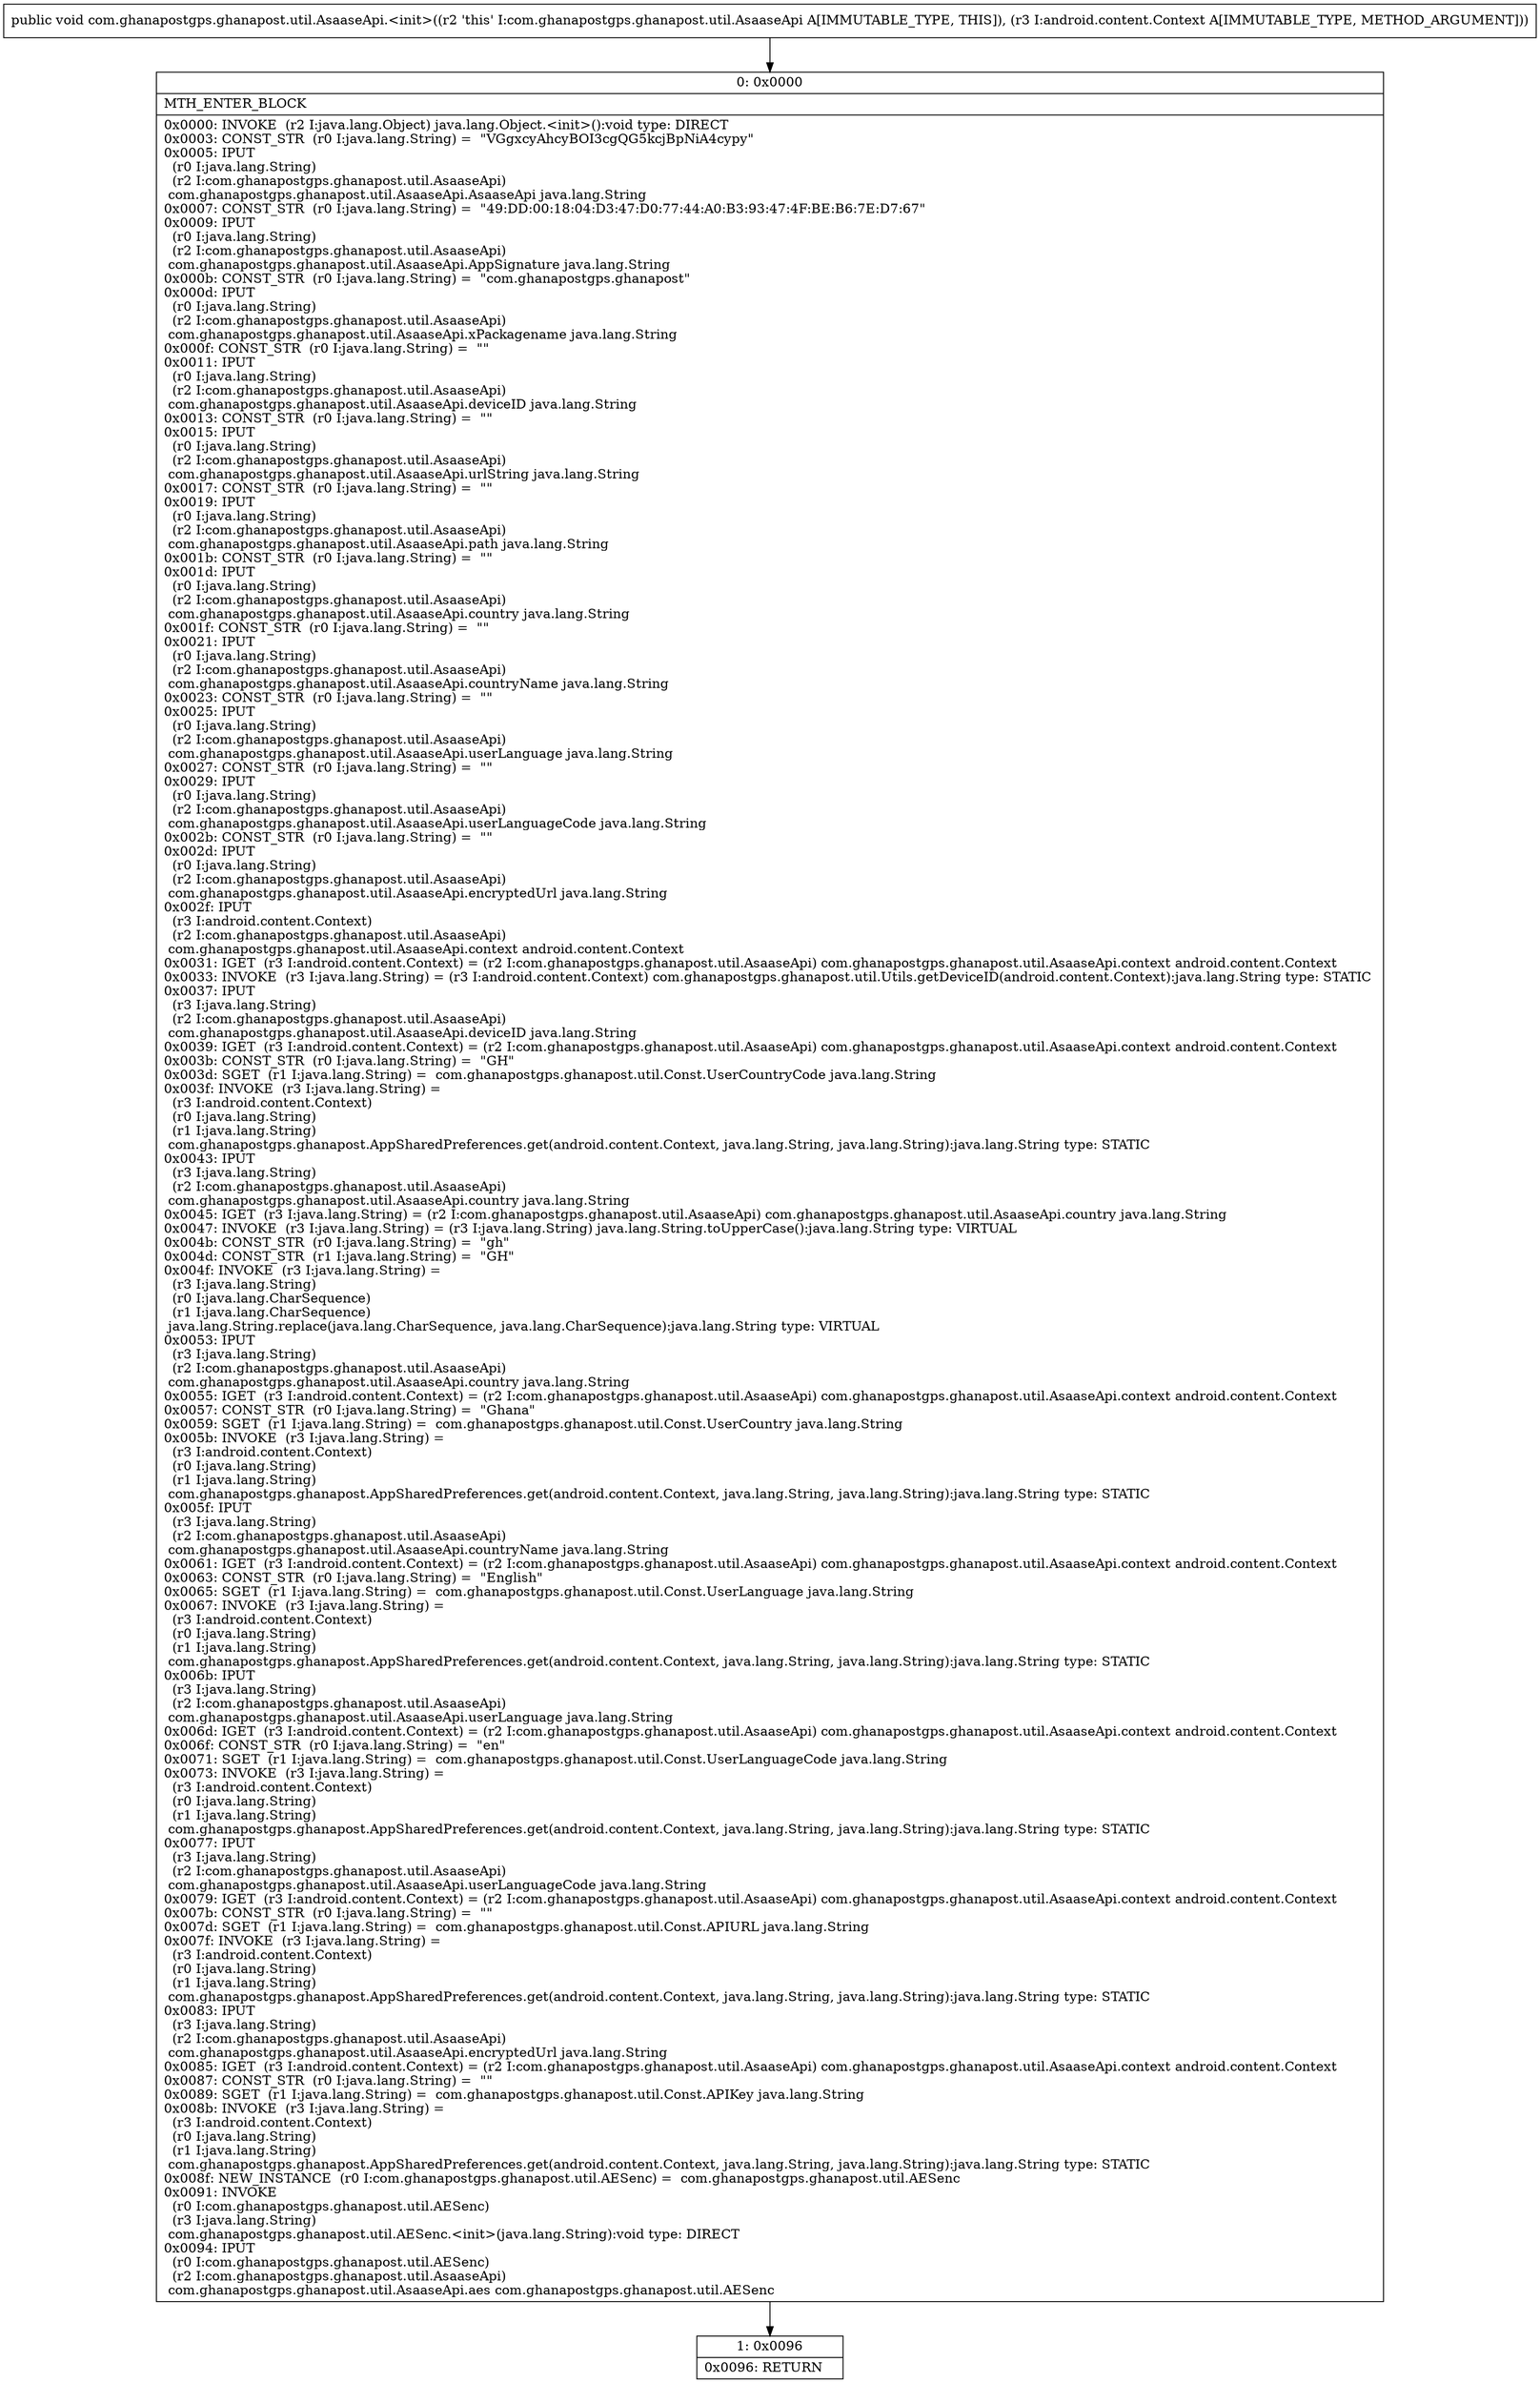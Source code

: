 digraph "CFG forcom.ghanapostgps.ghanapost.util.AsaaseApi.\<init\>(Landroid\/content\/Context;)V" {
Node_0 [shape=record,label="{0\:\ 0x0000|MTH_ENTER_BLOCK\l|0x0000: INVOKE  (r2 I:java.lang.Object) java.lang.Object.\<init\>():void type: DIRECT \l0x0003: CONST_STR  (r0 I:java.lang.String) =  \"VGgxcyAhcyBOI3cgQG5kcjBpNiA4cypy\" \l0x0005: IPUT  \l  (r0 I:java.lang.String)\l  (r2 I:com.ghanapostgps.ghanapost.util.AsaaseApi)\l com.ghanapostgps.ghanapost.util.AsaaseApi.AsaaseApi java.lang.String \l0x0007: CONST_STR  (r0 I:java.lang.String) =  \"49:DD:00:18:04:D3:47:D0:77:44:A0:B3:93:47:4F:BE:B6:7E:D7:67\" \l0x0009: IPUT  \l  (r0 I:java.lang.String)\l  (r2 I:com.ghanapostgps.ghanapost.util.AsaaseApi)\l com.ghanapostgps.ghanapost.util.AsaaseApi.AppSignature java.lang.String \l0x000b: CONST_STR  (r0 I:java.lang.String) =  \"com.ghanapostgps.ghanapost\" \l0x000d: IPUT  \l  (r0 I:java.lang.String)\l  (r2 I:com.ghanapostgps.ghanapost.util.AsaaseApi)\l com.ghanapostgps.ghanapost.util.AsaaseApi.xPackagename java.lang.String \l0x000f: CONST_STR  (r0 I:java.lang.String) =  \"\" \l0x0011: IPUT  \l  (r0 I:java.lang.String)\l  (r2 I:com.ghanapostgps.ghanapost.util.AsaaseApi)\l com.ghanapostgps.ghanapost.util.AsaaseApi.deviceID java.lang.String \l0x0013: CONST_STR  (r0 I:java.lang.String) =  \"\" \l0x0015: IPUT  \l  (r0 I:java.lang.String)\l  (r2 I:com.ghanapostgps.ghanapost.util.AsaaseApi)\l com.ghanapostgps.ghanapost.util.AsaaseApi.urlString java.lang.String \l0x0017: CONST_STR  (r0 I:java.lang.String) =  \"\" \l0x0019: IPUT  \l  (r0 I:java.lang.String)\l  (r2 I:com.ghanapostgps.ghanapost.util.AsaaseApi)\l com.ghanapostgps.ghanapost.util.AsaaseApi.path java.lang.String \l0x001b: CONST_STR  (r0 I:java.lang.String) =  \"\" \l0x001d: IPUT  \l  (r0 I:java.lang.String)\l  (r2 I:com.ghanapostgps.ghanapost.util.AsaaseApi)\l com.ghanapostgps.ghanapost.util.AsaaseApi.country java.lang.String \l0x001f: CONST_STR  (r0 I:java.lang.String) =  \"\" \l0x0021: IPUT  \l  (r0 I:java.lang.String)\l  (r2 I:com.ghanapostgps.ghanapost.util.AsaaseApi)\l com.ghanapostgps.ghanapost.util.AsaaseApi.countryName java.lang.String \l0x0023: CONST_STR  (r0 I:java.lang.String) =  \"\" \l0x0025: IPUT  \l  (r0 I:java.lang.String)\l  (r2 I:com.ghanapostgps.ghanapost.util.AsaaseApi)\l com.ghanapostgps.ghanapost.util.AsaaseApi.userLanguage java.lang.String \l0x0027: CONST_STR  (r0 I:java.lang.String) =  \"\" \l0x0029: IPUT  \l  (r0 I:java.lang.String)\l  (r2 I:com.ghanapostgps.ghanapost.util.AsaaseApi)\l com.ghanapostgps.ghanapost.util.AsaaseApi.userLanguageCode java.lang.String \l0x002b: CONST_STR  (r0 I:java.lang.String) =  \"\" \l0x002d: IPUT  \l  (r0 I:java.lang.String)\l  (r2 I:com.ghanapostgps.ghanapost.util.AsaaseApi)\l com.ghanapostgps.ghanapost.util.AsaaseApi.encryptedUrl java.lang.String \l0x002f: IPUT  \l  (r3 I:android.content.Context)\l  (r2 I:com.ghanapostgps.ghanapost.util.AsaaseApi)\l com.ghanapostgps.ghanapost.util.AsaaseApi.context android.content.Context \l0x0031: IGET  (r3 I:android.content.Context) = (r2 I:com.ghanapostgps.ghanapost.util.AsaaseApi) com.ghanapostgps.ghanapost.util.AsaaseApi.context android.content.Context \l0x0033: INVOKE  (r3 I:java.lang.String) = (r3 I:android.content.Context) com.ghanapostgps.ghanapost.util.Utils.getDeviceID(android.content.Context):java.lang.String type: STATIC \l0x0037: IPUT  \l  (r3 I:java.lang.String)\l  (r2 I:com.ghanapostgps.ghanapost.util.AsaaseApi)\l com.ghanapostgps.ghanapost.util.AsaaseApi.deviceID java.lang.String \l0x0039: IGET  (r3 I:android.content.Context) = (r2 I:com.ghanapostgps.ghanapost.util.AsaaseApi) com.ghanapostgps.ghanapost.util.AsaaseApi.context android.content.Context \l0x003b: CONST_STR  (r0 I:java.lang.String) =  \"GH\" \l0x003d: SGET  (r1 I:java.lang.String) =  com.ghanapostgps.ghanapost.util.Const.UserCountryCode java.lang.String \l0x003f: INVOKE  (r3 I:java.lang.String) = \l  (r3 I:android.content.Context)\l  (r0 I:java.lang.String)\l  (r1 I:java.lang.String)\l com.ghanapostgps.ghanapost.AppSharedPreferences.get(android.content.Context, java.lang.String, java.lang.String):java.lang.String type: STATIC \l0x0043: IPUT  \l  (r3 I:java.lang.String)\l  (r2 I:com.ghanapostgps.ghanapost.util.AsaaseApi)\l com.ghanapostgps.ghanapost.util.AsaaseApi.country java.lang.String \l0x0045: IGET  (r3 I:java.lang.String) = (r2 I:com.ghanapostgps.ghanapost.util.AsaaseApi) com.ghanapostgps.ghanapost.util.AsaaseApi.country java.lang.String \l0x0047: INVOKE  (r3 I:java.lang.String) = (r3 I:java.lang.String) java.lang.String.toUpperCase():java.lang.String type: VIRTUAL \l0x004b: CONST_STR  (r0 I:java.lang.String) =  \"gh\" \l0x004d: CONST_STR  (r1 I:java.lang.String) =  \"GH\" \l0x004f: INVOKE  (r3 I:java.lang.String) = \l  (r3 I:java.lang.String)\l  (r0 I:java.lang.CharSequence)\l  (r1 I:java.lang.CharSequence)\l java.lang.String.replace(java.lang.CharSequence, java.lang.CharSequence):java.lang.String type: VIRTUAL \l0x0053: IPUT  \l  (r3 I:java.lang.String)\l  (r2 I:com.ghanapostgps.ghanapost.util.AsaaseApi)\l com.ghanapostgps.ghanapost.util.AsaaseApi.country java.lang.String \l0x0055: IGET  (r3 I:android.content.Context) = (r2 I:com.ghanapostgps.ghanapost.util.AsaaseApi) com.ghanapostgps.ghanapost.util.AsaaseApi.context android.content.Context \l0x0057: CONST_STR  (r0 I:java.lang.String) =  \"Ghana\" \l0x0059: SGET  (r1 I:java.lang.String) =  com.ghanapostgps.ghanapost.util.Const.UserCountry java.lang.String \l0x005b: INVOKE  (r3 I:java.lang.String) = \l  (r3 I:android.content.Context)\l  (r0 I:java.lang.String)\l  (r1 I:java.lang.String)\l com.ghanapostgps.ghanapost.AppSharedPreferences.get(android.content.Context, java.lang.String, java.lang.String):java.lang.String type: STATIC \l0x005f: IPUT  \l  (r3 I:java.lang.String)\l  (r2 I:com.ghanapostgps.ghanapost.util.AsaaseApi)\l com.ghanapostgps.ghanapost.util.AsaaseApi.countryName java.lang.String \l0x0061: IGET  (r3 I:android.content.Context) = (r2 I:com.ghanapostgps.ghanapost.util.AsaaseApi) com.ghanapostgps.ghanapost.util.AsaaseApi.context android.content.Context \l0x0063: CONST_STR  (r0 I:java.lang.String) =  \"English\" \l0x0065: SGET  (r1 I:java.lang.String) =  com.ghanapostgps.ghanapost.util.Const.UserLanguage java.lang.String \l0x0067: INVOKE  (r3 I:java.lang.String) = \l  (r3 I:android.content.Context)\l  (r0 I:java.lang.String)\l  (r1 I:java.lang.String)\l com.ghanapostgps.ghanapost.AppSharedPreferences.get(android.content.Context, java.lang.String, java.lang.String):java.lang.String type: STATIC \l0x006b: IPUT  \l  (r3 I:java.lang.String)\l  (r2 I:com.ghanapostgps.ghanapost.util.AsaaseApi)\l com.ghanapostgps.ghanapost.util.AsaaseApi.userLanguage java.lang.String \l0x006d: IGET  (r3 I:android.content.Context) = (r2 I:com.ghanapostgps.ghanapost.util.AsaaseApi) com.ghanapostgps.ghanapost.util.AsaaseApi.context android.content.Context \l0x006f: CONST_STR  (r0 I:java.lang.String) =  \"en\" \l0x0071: SGET  (r1 I:java.lang.String) =  com.ghanapostgps.ghanapost.util.Const.UserLanguageCode java.lang.String \l0x0073: INVOKE  (r3 I:java.lang.String) = \l  (r3 I:android.content.Context)\l  (r0 I:java.lang.String)\l  (r1 I:java.lang.String)\l com.ghanapostgps.ghanapost.AppSharedPreferences.get(android.content.Context, java.lang.String, java.lang.String):java.lang.String type: STATIC \l0x0077: IPUT  \l  (r3 I:java.lang.String)\l  (r2 I:com.ghanapostgps.ghanapost.util.AsaaseApi)\l com.ghanapostgps.ghanapost.util.AsaaseApi.userLanguageCode java.lang.String \l0x0079: IGET  (r3 I:android.content.Context) = (r2 I:com.ghanapostgps.ghanapost.util.AsaaseApi) com.ghanapostgps.ghanapost.util.AsaaseApi.context android.content.Context \l0x007b: CONST_STR  (r0 I:java.lang.String) =  \"\" \l0x007d: SGET  (r1 I:java.lang.String) =  com.ghanapostgps.ghanapost.util.Const.APIURL java.lang.String \l0x007f: INVOKE  (r3 I:java.lang.String) = \l  (r3 I:android.content.Context)\l  (r0 I:java.lang.String)\l  (r1 I:java.lang.String)\l com.ghanapostgps.ghanapost.AppSharedPreferences.get(android.content.Context, java.lang.String, java.lang.String):java.lang.String type: STATIC \l0x0083: IPUT  \l  (r3 I:java.lang.String)\l  (r2 I:com.ghanapostgps.ghanapost.util.AsaaseApi)\l com.ghanapostgps.ghanapost.util.AsaaseApi.encryptedUrl java.lang.String \l0x0085: IGET  (r3 I:android.content.Context) = (r2 I:com.ghanapostgps.ghanapost.util.AsaaseApi) com.ghanapostgps.ghanapost.util.AsaaseApi.context android.content.Context \l0x0087: CONST_STR  (r0 I:java.lang.String) =  \"\" \l0x0089: SGET  (r1 I:java.lang.String) =  com.ghanapostgps.ghanapost.util.Const.APIKey java.lang.String \l0x008b: INVOKE  (r3 I:java.lang.String) = \l  (r3 I:android.content.Context)\l  (r0 I:java.lang.String)\l  (r1 I:java.lang.String)\l com.ghanapostgps.ghanapost.AppSharedPreferences.get(android.content.Context, java.lang.String, java.lang.String):java.lang.String type: STATIC \l0x008f: NEW_INSTANCE  (r0 I:com.ghanapostgps.ghanapost.util.AESenc) =  com.ghanapostgps.ghanapost.util.AESenc \l0x0091: INVOKE  \l  (r0 I:com.ghanapostgps.ghanapost.util.AESenc)\l  (r3 I:java.lang.String)\l com.ghanapostgps.ghanapost.util.AESenc.\<init\>(java.lang.String):void type: DIRECT \l0x0094: IPUT  \l  (r0 I:com.ghanapostgps.ghanapost.util.AESenc)\l  (r2 I:com.ghanapostgps.ghanapost.util.AsaaseApi)\l com.ghanapostgps.ghanapost.util.AsaaseApi.aes com.ghanapostgps.ghanapost.util.AESenc \l}"];
Node_1 [shape=record,label="{1\:\ 0x0096|0x0096: RETURN   \l}"];
MethodNode[shape=record,label="{public void com.ghanapostgps.ghanapost.util.AsaaseApi.\<init\>((r2 'this' I:com.ghanapostgps.ghanapost.util.AsaaseApi A[IMMUTABLE_TYPE, THIS]), (r3 I:android.content.Context A[IMMUTABLE_TYPE, METHOD_ARGUMENT])) }"];
MethodNode -> Node_0;
Node_0 -> Node_1;
}

